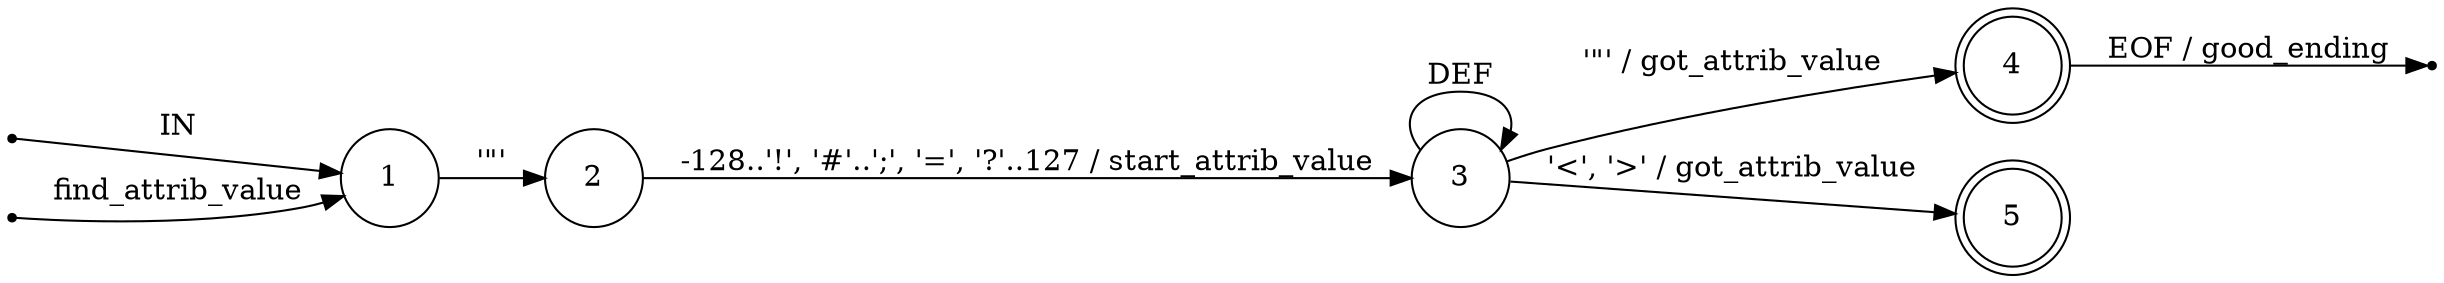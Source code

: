 digraph find_attrib_value {
	rankdir=LR;
	node [ shape = point ];
	ENTRY;
	en_1;
	eof_4;
	node [ shape = circle, height = 0.2 ];
	node [ fixedsize = true, height = 0.65, shape = doublecircle ];
	4;
	5;
	node [ shape = circle ];
	1 -> 2 [ label = "'\"'" ];
	2 -> 3 [ label = "-128..'!', '#'..';', '=', '?'..127 / start_attrib_value" ];
	3 -> 4 [ label = "'\"' / got_attrib_value" ];
	3 -> 5 [ label = "'<', '>' / got_attrib_value" ];
	3 -> 3 [ label = "DEF" ];
	ENTRY -> 1 [ label = "IN" ];
	en_1 -> 1 [ label = "find_attrib_value" ];
	4 -> eof_4 [ label = "EOF / good_ending" ];
}

